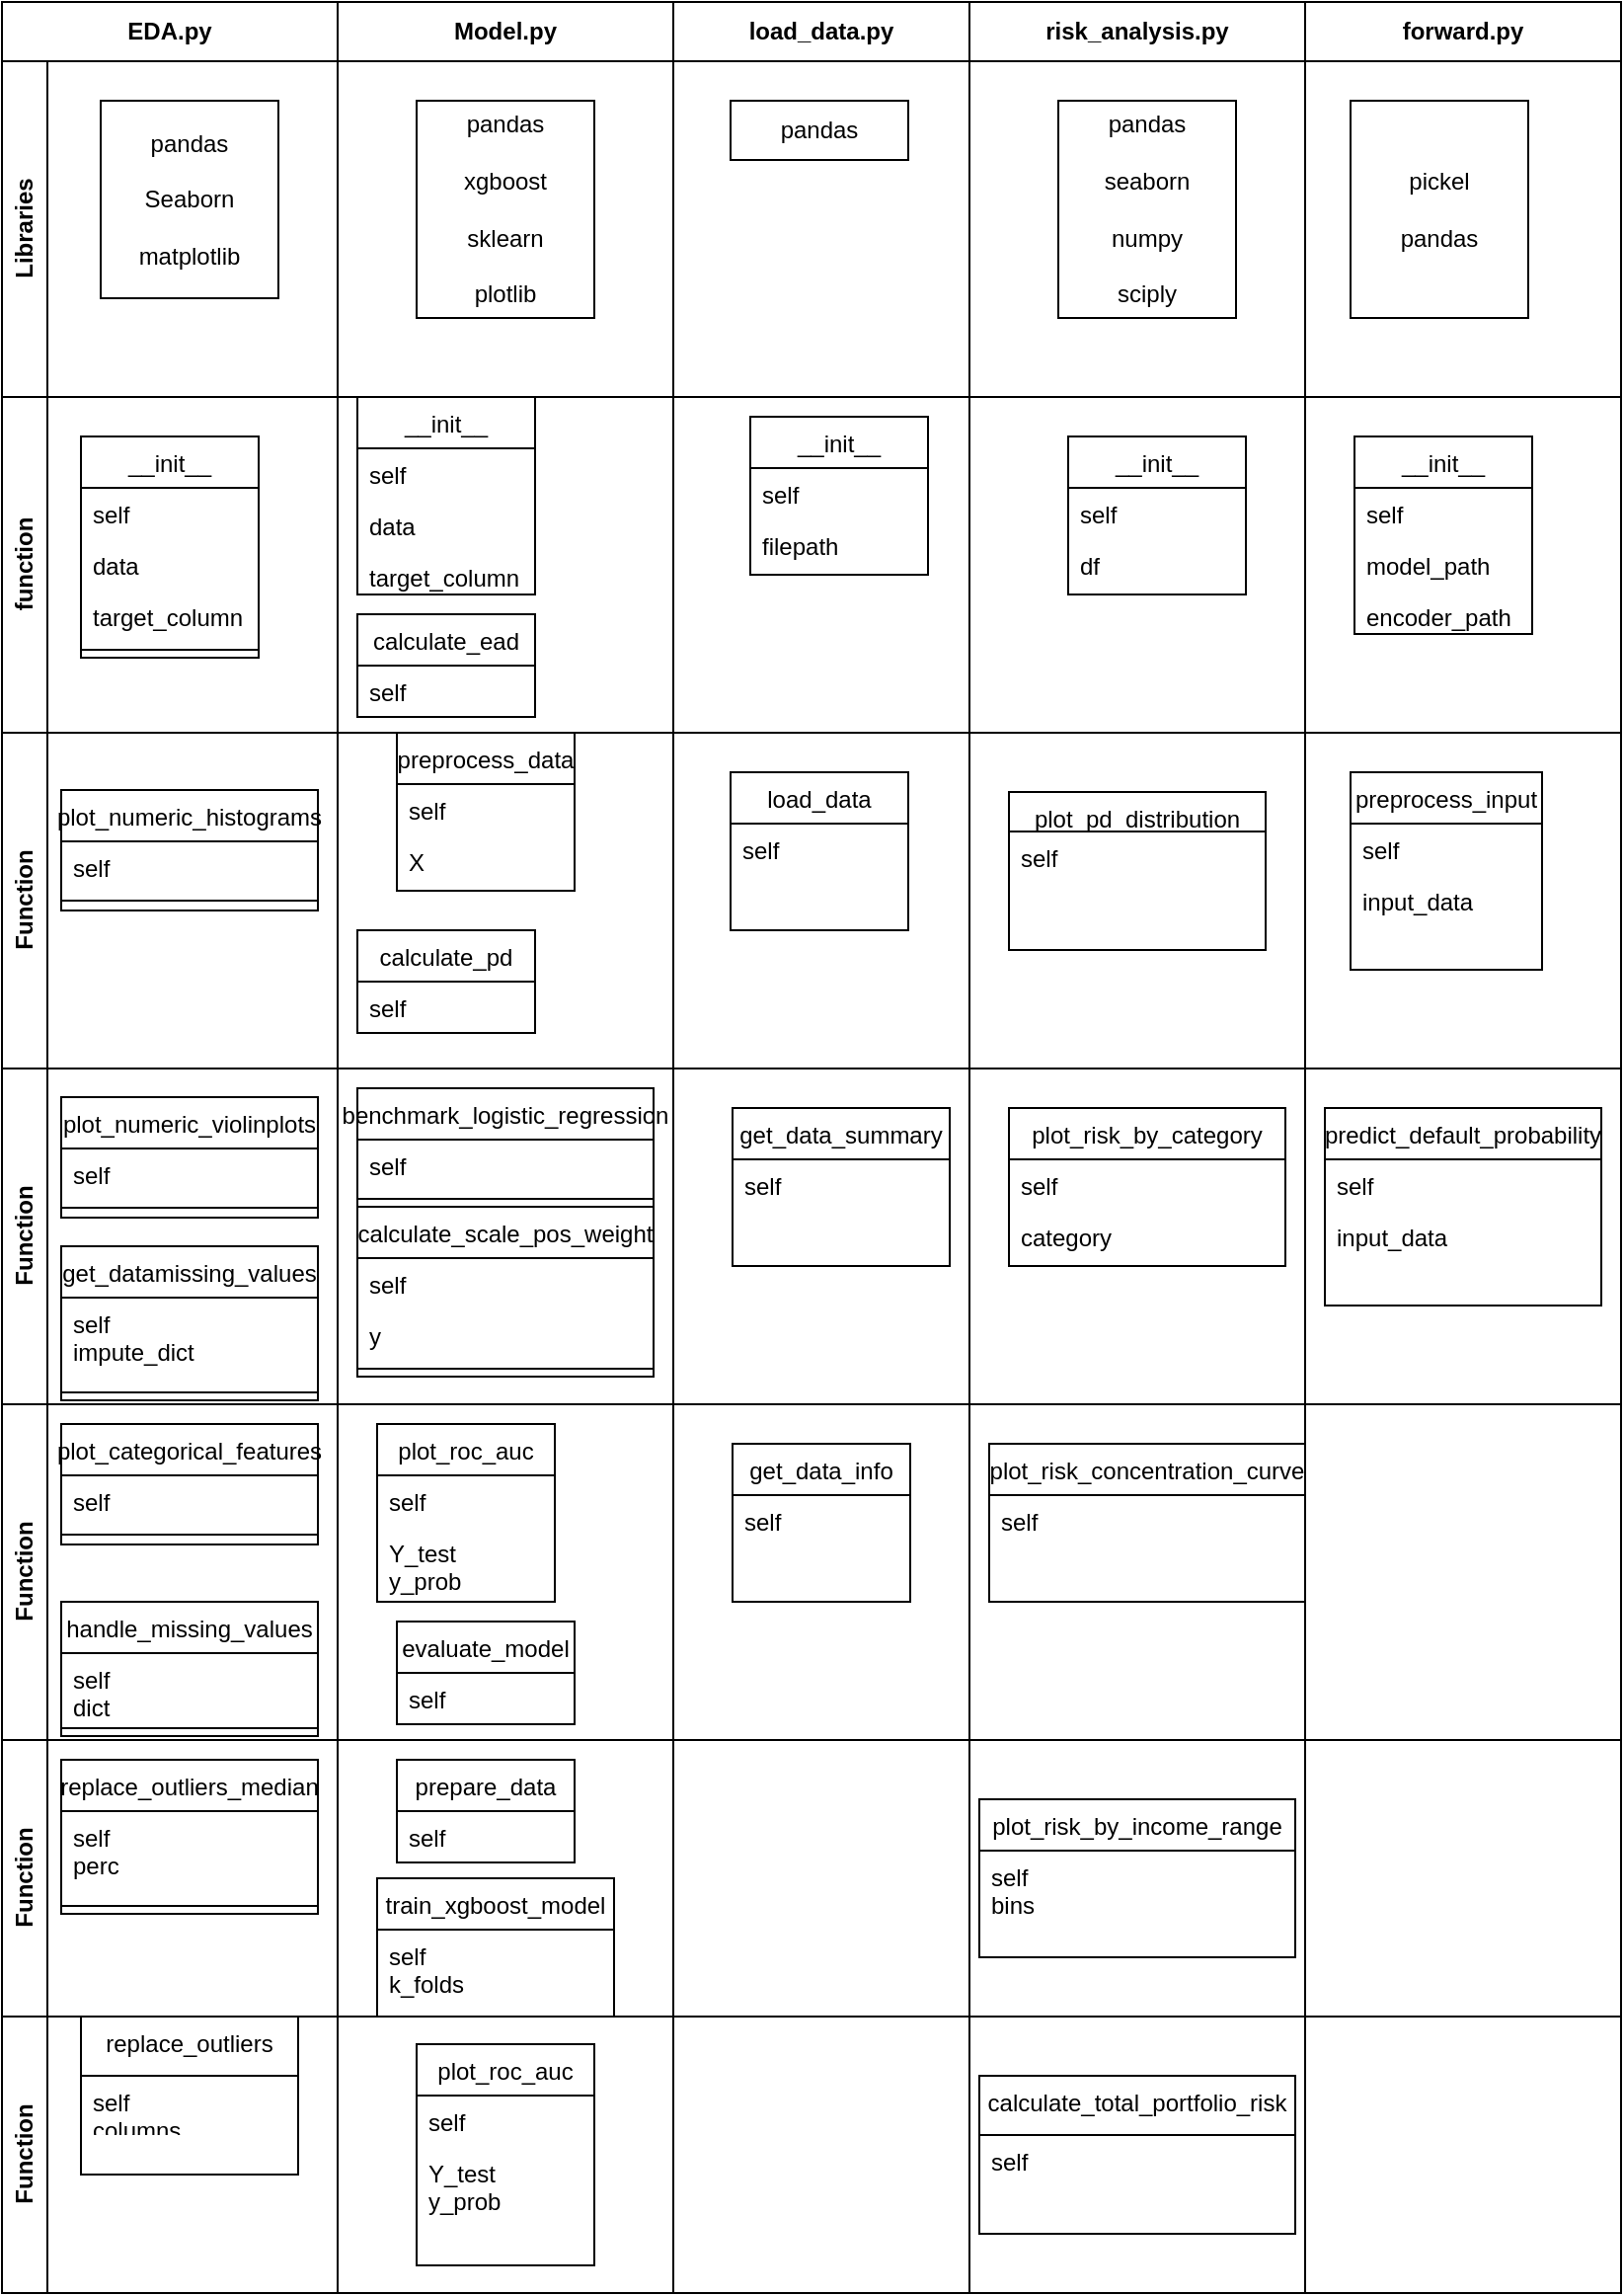 <mxfile version="24.8.3">
  <diagram id="C5RBs43oDa-KdzZeNtuy" name="Page-1">
    <mxGraphModel dx="1026" dy="684" grid="1" gridSize="10" guides="1" tooltips="1" connect="1" arrows="1" fold="1" page="1" pageScale="1" pageWidth="827" pageHeight="1169" math="0" shadow="0">
      <root>
        <mxCell id="WIyWlLk6GJQsqaUBKTNV-0" />
        <mxCell id="WIyWlLk6GJQsqaUBKTNV-1" parent="WIyWlLk6GJQsqaUBKTNV-0" />
        <mxCell id="VsnxXg-3OqQaGHQ3V_Hg-11" value="EDA.py" style="swimlane;whiteSpace=wrap;html=1;startSize=30;" vertex="1" parent="WIyWlLk6GJQsqaUBKTNV-1">
          <mxGeometry width="170" height="1160" as="geometry" />
        </mxCell>
        <mxCell id="VsnxXg-3OqQaGHQ3V_Hg-10" value="Libraries" style="swimlane;horizontal=0;whiteSpace=wrap;html=1;" vertex="1" parent="VsnxXg-3OqQaGHQ3V_Hg-11">
          <mxGeometry y="30" width="820" height="170" as="geometry" />
        </mxCell>
        <mxCell id="VsnxXg-3OqQaGHQ3V_Hg-43" value="pandas&lt;div&gt;&lt;br&gt;&lt;/div&gt;&lt;div&gt;Seaborn&lt;/div&gt;&lt;div&gt;&lt;br&gt;&lt;/div&gt;&lt;div&gt;matplotlib&lt;/div&gt;" style="rounded=0;whiteSpace=wrap;html=1;" vertex="1" parent="VsnxXg-3OqQaGHQ3V_Hg-10">
          <mxGeometry x="50" y="20" width="90" height="100" as="geometry" />
        </mxCell>
        <mxCell id="VsnxXg-3OqQaGHQ3V_Hg-40" value="Function" style="swimlane;horizontal=0;whiteSpace=wrap;html=1;" vertex="1" parent="VsnxXg-3OqQaGHQ3V_Hg-11">
          <mxGeometry y="540" width="820" height="170" as="geometry" />
        </mxCell>
        <mxCell id="VsnxXg-3OqQaGHQ3V_Hg-53" value="plot_numeric_violinplots" style="swimlane;fontStyle=0;align=center;verticalAlign=top;childLayout=stackLayout;horizontal=1;startSize=26;horizontalStack=0;resizeParent=1;resizeLast=0;collapsible=1;marginBottom=0;rounded=0;shadow=0;strokeWidth=1;" vertex="1" parent="VsnxXg-3OqQaGHQ3V_Hg-40">
          <mxGeometry x="30" y="14.5" width="130" height="61" as="geometry">
            <mxRectangle x="40" y="72" width="110" height="26" as="alternateBounds" />
          </mxGeometry>
        </mxCell>
        <mxCell id="VsnxXg-3OqQaGHQ3V_Hg-54" value="self" style="text;align=left;verticalAlign=top;spacingLeft=4;spacingRight=4;overflow=hidden;rotatable=0;points=[[0,0.5],[1,0.5]];portConstraint=eastwest;" vertex="1" parent="VsnxXg-3OqQaGHQ3V_Hg-53">
          <mxGeometry y="26" width="130" height="26" as="geometry" />
        </mxCell>
        <mxCell id="VsnxXg-3OqQaGHQ3V_Hg-55" value="" style="line;html=1;strokeWidth=1;align=left;verticalAlign=middle;spacingTop=-1;spacingLeft=3;spacingRight=3;rotatable=0;labelPosition=right;points=[];portConstraint=eastwest;" vertex="1" parent="VsnxXg-3OqQaGHQ3V_Hg-53">
          <mxGeometry y="52" width="130" height="8" as="geometry" />
        </mxCell>
        <mxCell id="VsnxXg-3OqQaGHQ3V_Hg-81" value="get_datamissing_values" style="swimlane;fontStyle=0;align=center;verticalAlign=top;childLayout=stackLayout;horizontal=1;startSize=26;horizontalStack=0;resizeParent=1;resizeLast=0;collapsible=1;marginBottom=0;rounded=0;shadow=0;strokeWidth=1;" vertex="1" parent="VsnxXg-3OqQaGHQ3V_Hg-40">
          <mxGeometry x="30" y="90" width="130" height="78" as="geometry">
            <mxRectangle x="40" y="72" width="110" height="26" as="alternateBounds" />
          </mxGeometry>
        </mxCell>
        <mxCell id="VsnxXg-3OqQaGHQ3V_Hg-82" value="self&#xa;impute_dict" style="text;align=left;verticalAlign=top;spacingLeft=4;spacingRight=4;overflow=hidden;rotatable=0;points=[[0,0.5],[1,0.5]];portConstraint=eastwest;" vertex="1" parent="VsnxXg-3OqQaGHQ3V_Hg-81">
          <mxGeometry y="26" width="130" height="44" as="geometry" />
        </mxCell>
        <mxCell id="VsnxXg-3OqQaGHQ3V_Hg-83" value="" style="line;html=1;strokeWidth=1;align=left;verticalAlign=middle;spacingTop=-1;spacingLeft=3;spacingRight=3;rotatable=0;labelPosition=right;points=[];portConstraint=eastwest;" vertex="1" parent="VsnxXg-3OqQaGHQ3V_Hg-81">
          <mxGeometry y="70" width="130" height="8" as="geometry" />
        </mxCell>
        <mxCell id="VsnxXg-3OqQaGHQ3V_Hg-42" value="Function" style="swimlane;horizontal=0;whiteSpace=wrap;html=1;" vertex="1" parent="VsnxXg-3OqQaGHQ3V_Hg-11">
          <mxGeometry y="710" width="820" height="170" as="geometry" />
        </mxCell>
        <mxCell id="VsnxXg-3OqQaGHQ3V_Hg-64" value="plot_categorical_features" style="swimlane;fontStyle=0;align=center;verticalAlign=top;childLayout=stackLayout;horizontal=1;startSize=26;horizontalStack=0;resizeParent=1;resizeLast=0;collapsible=1;marginBottom=0;rounded=0;shadow=0;strokeWidth=1;" vertex="1" parent="VsnxXg-3OqQaGHQ3V_Hg-42">
          <mxGeometry x="30" y="10" width="130" height="61" as="geometry">
            <mxRectangle x="40" y="72" width="110" height="26" as="alternateBounds" />
          </mxGeometry>
        </mxCell>
        <mxCell id="VsnxXg-3OqQaGHQ3V_Hg-65" value="self" style="text;align=left;verticalAlign=top;spacingLeft=4;spacingRight=4;overflow=hidden;rotatable=0;points=[[0,0.5],[1,0.5]];portConstraint=eastwest;" vertex="1" parent="VsnxXg-3OqQaGHQ3V_Hg-64">
          <mxGeometry y="26" width="130" height="26" as="geometry" />
        </mxCell>
        <mxCell id="VsnxXg-3OqQaGHQ3V_Hg-66" value="" style="line;html=1;strokeWidth=1;align=left;verticalAlign=middle;spacingTop=-1;spacingLeft=3;spacingRight=3;rotatable=0;labelPosition=right;points=[];portConstraint=eastwest;" vertex="1" parent="VsnxXg-3OqQaGHQ3V_Hg-64">
          <mxGeometry y="52" width="130" height="8" as="geometry" />
        </mxCell>
        <mxCell id="VsnxXg-3OqQaGHQ3V_Hg-78" value="handle_missing_values" style="swimlane;fontStyle=0;align=center;verticalAlign=top;childLayout=stackLayout;horizontal=1;startSize=26;horizontalStack=0;resizeParent=1;resizeLast=0;collapsible=1;marginBottom=0;rounded=0;shadow=0;strokeWidth=1;" vertex="1" parent="VsnxXg-3OqQaGHQ3V_Hg-42">
          <mxGeometry x="30" y="100" width="130" height="68" as="geometry">
            <mxRectangle x="40" y="72" width="110" height="26" as="alternateBounds" />
          </mxGeometry>
        </mxCell>
        <mxCell id="VsnxXg-3OqQaGHQ3V_Hg-79" value="self&#xa;dict" style="text;align=left;verticalAlign=top;spacingLeft=4;spacingRight=4;overflow=hidden;rotatable=0;points=[[0,0.5],[1,0.5]];portConstraint=eastwest;" vertex="1" parent="VsnxXg-3OqQaGHQ3V_Hg-78">
          <mxGeometry y="26" width="130" height="34" as="geometry" />
        </mxCell>
        <mxCell id="VsnxXg-3OqQaGHQ3V_Hg-80" value="" style="line;html=1;strokeWidth=1;align=left;verticalAlign=middle;spacingTop=-1;spacingLeft=3;spacingRight=3;rotatable=0;labelPosition=right;points=[];portConstraint=eastwest;" vertex="1" parent="VsnxXg-3OqQaGHQ3V_Hg-78">
          <mxGeometry y="60" width="130" height="8" as="geometry" />
        </mxCell>
        <mxCell id="VsnxXg-3OqQaGHQ3V_Hg-67" value="Function" style="swimlane;horizontal=0;whiteSpace=wrap;html=1;" vertex="1" parent="VsnxXg-3OqQaGHQ3V_Hg-11">
          <mxGeometry y="880" width="820" height="140" as="geometry" />
        </mxCell>
        <mxCell id="VsnxXg-3OqQaGHQ3V_Hg-68" value="replace_outliers_median" style="swimlane;fontStyle=0;align=center;verticalAlign=top;childLayout=stackLayout;horizontal=1;startSize=26;horizontalStack=0;resizeParent=1;resizeLast=0;collapsible=1;marginBottom=0;rounded=0;shadow=0;strokeWidth=1;" vertex="1" parent="VsnxXg-3OqQaGHQ3V_Hg-67">
          <mxGeometry x="30" y="10" width="130" height="78" as="geometry">
            <mxRectangle x="50" y="10" width="110" height="26" as="alternateBounds" />
          </mxGeometry>
        </mxCell>
        <mxCell id="VsnxXg-3OqQaGHQ3V_Hg-69" value="self&#xa;perc&#xa;" style="text;align=left;verticalAlign=top;spacingLeft=4;spacingRight=4;overflow=hidden;rotatable=0;points=[[0,0.5],[1,0.5]];portConstraint=eastwest;" vertex="1" parent="VsnxXg-3OqQaGHQ3V_Hg-68">
          <mxGeometry y="26" width="130" height="44" as="geometry" />
        </mxCell>
        <mxCell id="VsnxXg-3OqQaGHQ3V_Hg-70" value="" style="line;html=1;strokeWidth=1;align=left;verticalAlign=middle;spacingTop=-1;spacingLeft=3;spacingRight=3;rotatable=0;labelPosition=right;points=[];portConstraint=eastwest;" vertex="1" parent="VsnxXg-3OqQaGHQ3V_Hg-68">
          <mxGeometry y="70" width="130" height="8" as="geometry" />
        </mxCell>
        <mxCell id="VsnxXg-3OqQaGHQ3V_Hg-12" value="function" style="swimlane;horizontal=0;whiteSpace=wrap;html=1;" vertex="1" parent="WIyWlLk6GJQsqaUBKTNV-1">
          <mxGeometry y="200" width="820" height="170" as="geometry" />
        </mxCell>
        <mxCell id="VsnxXg-3OqQaGHQ3V_Hg-17" value="__init__" style="swimlane;fontStyle=0;align=center;verticalAlign=top;childLayout=stackLayout;horizontal=1;startSize=26;horizontalStack=0;resizeParent=1;resizeLast=0;collapsible=1;marginBottom=0;rounded=0;shadow=0;strokeWidth=1;" vertex="1" parent="VsnxXg-3OqQaGHQ3V_Hg-12">
          <mxGeometry x="40" y="20" width="90" height="112" as="geometry">
            <mxRectangle x="40" y="72" width="110" height="26" as="alternateBounds" />
          </mxGeometry>
        </mxCell>
        <mxCell id="VsnxXg-3OqQaGHQ3V_Hg-18" value="self" style="text;align=left;verticalAlign=top;spacingLeft=4;spacingRight=4;overflow=hidden;rotatable=0;points=[[0,0.5],[1,0.5]];portConstraint=eastwest;" vertex="1" parent="VsnxXg-3OqQaGHQ3V_Hg-17">
          <mxGeometry y="26" width="90" height="26" as="geometry" />
        </mxCell>
        <mxCell id="VsnxXg-3OqQaGHQ3V_Hg-19" value="data" style="text;align=left;verticalAlign=top;spacingLeft=4;spacingRight=4;overflow=hidden;rotatable=0;points=[[0,0.5],[1,0.5]];portConstraint=eastwest;rounded=0;shadow=0;html=0;" vertex="1" parent="VsnxXg-3OqQaGHQ3V_Hg-17">
          <mxGeometry y="52" width="90" height="26" as="geometry" />
        </mxCell>
        <mxCell id="VsnxXg-3OqQaGHQ3V_Hg-20" value="target_column" style="text;align=left;verticalAlign=top;spacingLeft=4;spacingRight=4;overflow=hidden;rotatable=0;points=[[0,0.5],[1,0.5]];portConstraint=eastwest;rounded=0;shadow=0;html=0;" vertex="1" parent="VsnxXg-3OqQaGHQ3V_Hg-17">
          <mxGeometry y="78" width="90" height="26" as="geometry" />
        </mxCell>
        <mxCell id="VsnxXg-3OqQaGHQ3V_Hg-21" value="" style="line;html=1;strokeWidth=1;align=left;verticalAlign=middle;spacingTop=-1;spacingLeft=3;spacingRight=3;rotatable=0;labelPosition=right;points=[];portConstraint=eastwest;" vertex="1" parent="VsnxXg-3OqQaGHQ3V_Hg-17">
          <mxGeometry y="104" width="90" height="8" as="geometry" />
        </mxCell>
        <mxCell id="VsnxXg-3OqQaGHQ3V_Hg-13" value="Function" style="swimlane;horizontal=0;whiteSpace=wrap;html=1;" vertex="1" parent="WIyWlLk6GJQsqaUBKTNV-1">
          <mxGeometry y="370" width="820" height="170" as="geometry" />
        </mxCell>
        <mxCell id="VsnxXg-3OqQaGHQ3V_Hg-47" value="plot_numeric_histograms" style="swimlane;fontStyle=0;align=center;verticalAlign=top;childLayout=stackLayout;horizontal=1;startSize=26;horizontalStack=0;resizeParent=1;resizeLast=0;collapsible=1;marginBottom=0;rounded=0;shadow=0;strokeWidth=1;" vertex="1" parent="VsnxXg-3OqQaGHQ3V_Hg-13">
          <mxGeometry x="30" y="29" width="130" height="61" as="geometry">
            <mxRectangle x="40" y="72" width="110" height="26" as="alternateBounds" />
          </mxGeometry>
        </mxCell>
        <mxCell id="VsnxXg-3OqQaGHQ3V_Hg-48" value="self" style="text;align=left;verticalAlign=top;spacingLeft=4;spacingRight=4;overflow=hidden;rotatable=0;points=[[0,0.5],[1,0.5]];portConstraint=eastwest;" vertex="1" parent="VsnxXg-3OqQaGHQ3V_Hg-47">
          <mxGeometry y="26" width="130" height="26" as="geometry" />
        </mxCell>
        <mxCell id="VsnxXg-3OqQaGHQ3V_Hg-51" value="" style="line;html=1;strokeWidth=1;align=left;verticalAlign=middle;spacingTop=-1;spacingLeft=3;spacingRight=3;rotatable=0;labelPosition=right;points=[];portConstraint=eastwest;" vertex="1" parent="VsnxXg-3OqQaGHQ3V_Hg-47">
          <mxGeometry y="52" width="130" height="8" as="geometry" />
        </mxCell>
        <mxCell id="VsnxXg-3OqQaGHQ3V_Hg-14" value="Model.py&lt;span style=&quot;color: rgba(0, 0, 0, 0); font-family: monospace; font-size: 0px; font-weight: 400; text-align: start; text-wrap: nowrap;&quot;&gt;%3CmxGraphModel%3E%3Croot%3E%3CmxCell%20id%3D%220%22%2F%3E%3CmxCell%20id%3D%221%22%20parent%3D%220%22%2F%3E%3CmxCell%20id%3D%222%22%20value%3D%22Vertical%20Container%22%20style%3D%22swimlane%3BwhiteSpace%3Dwrap%3Bhtml%3D1%3B%22%20vertex%3D%221%22%20parent%3D%221%22%3E%3CmxGeometry%20width%3D%22230%22%20height%3D%221170%22%20as%3D%22geometry%22%2F%3E%3C%2FmxCell%3E%3CmxCell%20id%3D%223%22%20value%3D%22Horizontal%20Container%22%20style%3D%22swimlane%3Bhorizontal%3D0%3BwhiteSpace%3Dwrap%3Bhtml%3D1%3B%22%20vertex%3D%221%22%20parent%3D%222%22%3E%3CmxGeometry%20y%3D%2230%22%20width%3D%22820%22%20height%3D%22170%22%20as%3D%22geometry%22%2F%3E%3C%2FmxCell%3E%3C%2Froot%3E%3C%2FmxGraphModel%3E&lt;/span&gt;" style="swimlane;whiteSpace=wrap;html=1;startSize=30;" vertex="1" parent="WIyWlLk6GJQsqaUBKTNV-1">
          <mxGeometry x="170" width="170" height="1160" as="geometry" />
        </mxCell>
        <mxCell id="VsnxXg-3OqQaGHQ3V_Hg-44" value="pandas&lt;div&gt;&lt;br&gt;&lt;/div&gt;&lt;div&gt;xgboost&lt;/div&gt;&lt;div&gt;&lt;br&gt;&lt;/div&gt;&lt;div&gt;sklearn&lt;/div&gt;&lt;div&gt;&lt;br&gt;&lt;/div&gt;&lt;div&gt;plotlib&lt;/div&gt;" style="rounded=0;whiteSpace=wrap;html=1;" vertex="1" parent="VsnxXg-3OqQaGHQ3V_Hg-14">
          <mxGeometry x="40" y="50" width="90" height="110" as="geometry" />
        </mxCell>
        <mxCell id="VsnxXg-3OqQaGHQ3V_Hg-71" value="Function" style="swimlane;horizontal=0;whiteSpace=wrap;html=1;" vertex="1" parent="VsnxXg-3OqQaGHQ3V_Hg-14">
          <mxGeometry x="-170" y="1020" width="820" height="140" as="geometry" />
        </mxCell>
        <mxCell id="VsnxXg-3OqQaGHQ3V_Hg-72" value="replace_outliers" style="swimlane;fontStyle=0;align=center;verticalAlign=top;childLayout=stackLayout;horizontal=1;startSize=30;horizontalStack=0;resizeParent=1;resizeLast=0;collapsible=1;marginBottom=0;rounded=0;shadow=0;strokeWidth=1;" vertex="1" parent="VsnxXg-3OqQaGHQ3V_Hg-71">
          <mxGeometry x="40" width="110" height="80" as="geometry">
            <mxRectangle x="40" width="110" height="26" as="alternateBounds" />
          </mxGeometry>
        </mxCell>
        <mxCell id="VsnxXg-3OqQaGHQ3V_Hg-73" value="self&#xa;columns&#xa;perc" style="text;align=left;verticalAlign=top;spacingLeft=4;spacingRight=4;overflow=hidden;rotatable=0;points=[[0,0.5],[1,0.5]];portConstraint=eastwest;" vertex="1" parent="VsnxXg-3OqQaGHQ3V_Hg-72">
          <mxGeometry y="30" width="110" height="26" as="geometry" />
        </mxCell>
        <mxCell id="VsnxXg-3OqQaGHQ3V_Hg-107" value="plot_roc_auc" style="swimlane;fontStyle=0;align=center;verticalAlign=top;childLayout=stackLayout;horizontal=1;startSize=26;horizontalStack=0;resizeParent=1;resizeLast=0;collapsible=1;marginBottom=0;rounded=0;shadow=0;strokeWidth=1;" vertex="1" parent="VsnxXg-3OqQaGHQ3V_Hg-71">
          <mxGeometry x="210" y="14" width="90" height="112" as="geometry">
            <mxRectangle x="30" y="730" width="110" height="26" as="alternateBounds" />
          </mxGeometry>
        </mxCell>
        <mxCell id="VsnxXg-3OqQaGHQ3V_Hg-108" value="self" style="text;align=left;verticalAlign=top;spacingLeft=4;spacingRight=4;overflow=hidden;rotatable=0;points=[[0,0.5],[1,0.5]];portConstraint=eastwest;" vertex="1" parent="VsnxXg-3OqQaGHQ3V_Hg-107">
          <mxGeometry y="26" width="90" height="26" as="geometry" />
        </mxCell>
        <mxCell id="VsnxXg-3OqQaGHQ3V_Hg-109" value="Y_test&#xa;y_prob" style="text;align=left;verticalAlign=top;spacingLeft=4;spacingRight=4;overflow=hidden;rotatable=0;points=[[0,0.5],[1,0.5]];portConstraint=eastwest;rounded=0;shadow=0;html=0;" vertex="1" parent="VsnxXg-3OqQaGHQ3V_Hg-107">
          <mxGeometry y="52" width="90" height="58" as="geometry" />
        </mxCell>
        <mxCell id="VsnxXg-3OqQaGHQ3V_Hg-89" value="preprocess_data" style="swimlane;fontStyle=0;align=center;verticalAlign=top;childLayout=stackLayout;horizontal=1;startSize=26;horizontalStack=0;resizeParent=1;resizeLast=0;collapsible=1;marginBottom=0;rounded=0;shadow=0;strokeWidth=1;" vertex="1" parent="VsnxXg-3OqQaGHQ3V_Hg-14">
          <mxGeometry x="30" y="370" width="90" height="80" as="geometry">
            <mxRectangle x="40" y="72" width="110" height="26" as="alternateBounds" />
          </mxGeometry>
        </mxCell>
        <mxCell id="VsnxXg-3OqQaGHQ3V_Hg-90" value="self" style="text;align=left;verticalAlign=top;spacingLeft=4;spacingRight=4;overflow=hidden;rotatable=0;points=[[0,0.5],[1,0.5]];portConstraint=eastwest;" vertex="1" parent="VsnxXg-3OqQaGHQ3V_Hg-89">
          <mxGeometry y="26" width="90" height="26" as="geometry" />
        </mxCell>
        <mxCell id="VsnxXg-3OqQaGHQ3V_Hg-91" value="X" style="text;align=left;verticalAlign=top;spacingLeft=4;spacingRight=4;overflow=hidden;rotatable=0;points=[[0,0.5],[1,0.5]];portConstraint=eastwest;rounded=0;shadow=0;html=0;" vertex="1" parent="VsnxXg-3OqQaGHQ3V_Hg-89">
          <mxGeometry y="52" width="90" height="26" as="geometry" />
        </mxCell>
        <mxCell id="VsnxXg-3OqQaGHQ3V_Hg-94" value="benchmark_logistic_regression" style="swimlane;fontStyle=0;align=center;verticalAlign=top;childLayout=stackLayout;horizontal=1;startSize=26;horizontalStack=0;resizeParent=1;resizeLast=0;collapsible=1;marginBottom=0;rounded=0;shadow=0;strokeWidth=1;" vertex="1" parent="VsnxXg-3OqQaGHQ3V_Hg-14">
          <mxGeometry x="10" y="550" width="150" height="60" as="geometry">
            <mxRectangle x="10" y="550" width="110" height="26" as="alternateBounds" />
          </mxGeometry>
        </mxCell>
        <mxCell id="VsnxXg-3OqQaGHQ3V_Hg-95" value="self" style="text;align=left;verticalAlign=top;spacingLeft=4;spacingRight=4;overflow=hidden;rotatable=0;points=[[0,0.5],[1,0.5]];portConstraint=eastwest;" vertex="1" parent="VsnxXg-3OqQaGHQ3V_Hg-94">
          <mxGeometry y="26" width="150" height="26" as="geometry" />
        </mxCell>
        <mxCell id="VsnxXg-3OqQaGHQ3V_Hg-98" value="" style="line;html=1;strokeWidth=1;align=left;verticalAlign=middle;spacingTop=-1;spacingLeft=3;spacingRight=3;rotatable=0;labelPosition=right;points=[];portConstraint=eastwest;" vertex="1" parent="VsnxXg-3OqQaGHQ3V_Hg-94">
          <mxGeometry y="52" width="150" height="8" as="geometry" />
        </mxCell>
        <mxCell id="VsnxXg-3OqQaGHQ3V_Hg-100" value="plot_roc_auc" style="swimlane;fontStyle=0;align=center;verticalAlign=top;childLayout=stackLayout;horizontal=1;startSize=26;horizontalStack=0;resizeParent=1;resizeLast=0;collapsible=1;marginBottom=0;rounded=0;shadow=0;strokeWidth=1;" vertex="1" parent="VsnxXg-3OqQaGHQ3V_Hg-14">
          <mxGeometry x="20" y="720" width="90" height="90" as="geometry">
            <mxRectangle x="30" y="730" width="110" height="26" as="alternateBounds" />
          </mxGeometry>
        </mxCell>
        <mxCell id="VsnxXg-3OqQaGHQ3V_Hg-101" value="self" style="text;align=left;verticalAlign=top;spacingLeft=4;spacingRight=4;overflow=hidden;rotatable=0;points=[[0,0.5],[1,0.5]];portConstraint=eastwest;" vertex="1" parent="VsnxXg-3OqQaGHQ3V_Hg-100">
          <mxGeometry y="26" width="90" height="26" as="geometry" />
        </mxCell>
        <mxCell id="VsnxXg-3OqQaGHQ3V_Hg-102" value="Y_test&#xa;y_prob" style="text;align=left;verticalAlign=top;spacingLeft=4;spacingRight=4;overflow=hidden;rotatable=0;points=[[0,0.5],[1,0.5]];portConstraint=eastwest;rounded=0;shadow=0;html=0;" vertex="1" parent="VsnxXg-3OqQaGHQ3V_Hg-100">
          <mxGeometry y="52" width="90" height="38" as="geometry" />
        </mxCell>
        <mxCell id="VsnxXg-3OqQaGHQ3V_Hg-104" value="prepare_data" style="swimlane;fontStyle=0;align=center;verticalAlign=top;childLayout=stackLayout;horizontal=1;startSize=26;horizontalStack=0;resizeParent=1;resizeLast=0;collapsible=1;marginBottom=0;rounded=0;shadow=0;strokeWidth=1;" vertex="1" parent="VsnxXg-3OqQaGHQ3V_Hg-14">
          <mxGeometry x="30" y="890" width="90" height="52" as="geometry">
            <mxRectangle x="30" y="730" width="110" height="26" as="alternateBounds" />
          </mxGeometry>
        </mxCell>
        <mxCell id="VsnxXg-3OqQaGHQ3V_Hg-105" value="self" style="text;align=left;verticalAlign=top;spacingLeft=4;spacingRight=4;overflow=hidden;rotatable=0;points=[[0,0.5],[1,0.5]];portConstraint=eastwest;" vertex="1" parent="VsnxXg-3OqQaGHQ3V_Hg-104">
          <mxGeometry y="26" width="90" height="26" as="geometry" />
        </mxCell>
        <mxCell id="VsnxXg-3OqQaGHQ3V_Hg-110" value="calculate_scale_pos_weight" style="swimlane;fontStyle=0;align=center;verticalAlign=top;childLayout=stackLayout;horizontal=1;startSize=26;horizontalStack=0;resizeParent=1;resizeLast=0;collapsible=1;marginBottom=0;rounded=0;shadow=0;strokeWidth=1;" vertex="1" parent="VsnxXg-3OqQaGHQ3V_Hg-14">
          <mxGeometry x="10" y="610" width="150" height="86" as="geometry">
            <mxRectangle x="10" y="610" width="110" height="26" as="alternateBounds" />
          </mxGeometry>
        </mxCell>
        <mxCell id="VsnxXg-3OqQaGHQ3V_Hg-111" value="self" style="text;align=left;verticalAlign=top;spacingLeft=4;spacingRight=4;overflow=hidden;rotatable=0;points=[[0,0.5],[1,0.5]];portConstraint=eastwest;" vertex="1" parent="VsnxXg-3OqQaGHQ3V_Hg-110">
          <mxGeometry y="26" width="150" height="26" as="geometry" />
        </mxCell>
        <mxCell id="VsnxXg-3OqQaGHQ3V_Hg-112" value="y" style="text;align=left;verticalAlign=top;spacingLeft=4;spacingRight=4;overflow=hidden;rotatable=0;points=[[0,0.5],[1,0.5]];portConstraint=eastwest;rounded=0;shadow=0;html=0;" vertex="1" parent="VsnxXg-3OqQaGHQ3V_Hg-110">
          <mxGeometry y="52" width="150" height="26" as="geometry" />
        </mxCell>
        <mxCell id="VsnxXg-3OqQaGHQ3V_Hg-114" value="" style="line;html=1;strokeWidth=1;align=left;verticalAlign=middle;spacingTop=-1;spacingLeft=3;spacingRight=3;rotatable=0;labelPosition=right;points=[];portConstraint=eastwest;" vertex="1" parent="VsnxXg-3OqQaGHQ3V_Hg-110">
          <mxGeometry y="78" width="150" height="8" as="geometry" />
        </mxCell>
        <mxCell id="VsnxXg-3OqQaGHQ3V_Hg-115" value="train_xgboost_model" style="swimlane;fontStyle=0;align=center;verticalAlign=top;childLayout=stackLayout;horizontal=1;startSize=26;horizontalStack=0;resizeParent=1;resizeLast=0;collapsible=1;marginBottom=0;rounded=0;shadow=0;strokeWidth=1;" vertex="1" parent="VsnxXg-3OqQaGHQ3V_Hg-14">
          <mxGeometry x="20" y="950" width="120" height="70" as="geometry">
            <mxRectangle x="30" y="730" width="110" height="26" as="alternateBounds" />
          </mxGeometry>
        </mxCell>
        <mxCell id="VsnxXg-3OqQaGHQ3V_Hg-116" value="self&#xa;k_folds" style="text;align=left;verticalAlign=top;spacingLeft=4;spacingRight=4;overflow=hidden;rotatable=0;points=[[0,0.5],[1,0.5]];portConstraint=eastwest;" vertex="1" parent="VsnxXg-3OqQaGHQ3V_Hg-115">
          <mxGeometry y="26" width="120" height="34" as="geometry" />
        </mxCell>
        <mxCell id="VsnxXg-3OqQaGHQ3V_Hg-118" value="evaluate_model" style="swimlane;fontStyle=0;align=center;verticalAlign=top;childLayout=stackLayout;horizontal=1;startSize=26;horizontalStack=0;resizeParent=1;resizeLast=0;collapsible=1;marginBottom=0;rounded=0;shadow=0;strokeWidth=1;" vertex="1" parent="VsnxXg-3OqQaGHQ3V_Hg-14">
          <mxGeometry x="30" y="820" width="90" height="52" as="geometry">
            <mxRectangle x="30" y="730" width="110" height="26" as="alternateBounds" />
          </mxGeometry>
        </mxCell>
        <mxCell id="VsnxXg-3OqQaGHQ3V_Hg-119" value="self" style="text;align=left;verticalAlign=top;spacingLeft=4;spacingRight=4;overflow=hidden;rotatable=0;points=[[0,0.5],[1,0.5]];portConstraint=eastwest;" vertex="1" parent="VsnxXg-3OqQaGHQ3V_Hg-118">
          <mxGeometry y="26" width="90" height="26" as="geometry" />
        </mxCell>
        <mxCell id="VsnxXg-3OqQaGHQ3V_Hg-121" value="calculate_pd" style="swimlane;fontStyle=0;align=center;verticalAlign=top;childLayout=stackLayout;horizontal=1;startSize=26;horizontalStack=0;resizeParent=1;resizeLast=0;collapsible=1;marginBottom=0;rounded=0;shadow=0;strokeWidth=1;" vertex="1" parent="VsnxXg-3OqQaGHQ3V_Hg-14">
          <mxGeometry x="10" y="470" width="90" height="52" as="geometry">
            <mxRectangle x="40" y="72" width="110" height="26" as="alternateBounds" />
          </mxGeometry>
        </mxCell>
        <mxCell id="VsnxXg-3OqQaGHQ3V_Hg-122" value="self" style="text;align=left;verticalAlign=top;spacingLeft=4;spacingRight=4;overflow=hidden;rotatable=0;points=[[0,0.5],[1,0.5]];portConstraint=eastwest;" vertex="1" parent="VsnxXg-3OqQaGHQ3V_Hg-121">
          <mxGeometry y="26" width="90" height="26" as="geometry" />
        </mxCell>
        <mxCell id="VsnxXg-3OqQaGHQ3V_Hg-84" value="__init__" style="swimlane;fontStyle=0;align=center;verticalAlign=top;childLayout=stackLayout;horizontal=1;startSize=26;horizontalStack=0;resizeParent=1;resizeLast=0;collapsible=1;marginBottom=0;rounded=0;shadow=0;strokeWidth=1;" vertex="1" parent="VsnxXg-3OqQaGHQ3V_Hg-14">
          <mxGeometry x="10" y="200" width="90" height="100" as="geometry">
            <mxRectangle x="40" y="72" width="110" height="26" as="alternateBounds" />
          </mxGeometry>
        </mxCell>
        <mxCell id="VsnxXg-3OqQaGHQ3V_Hg-85" value="self" style="text;align=left;verticalAlign=top;spacingLeft=4;spacingRight=4;overflow=hidden;rotatable=0;points=[[0,0.5],[1,0.5]];portConstraint=eastwest;" vertex="1" parent="VsnxXg-3OqQaGHQ3V_Hg-84">
          <mxGeometry y="26" width="90" height="26" as="geometry" />
        </mxCell>
        <mxCell id="VsnxXg-3OqQaGHQ3V_Hg-86" value="data" style="text;align=left;verticalAlign=top;spacingLeft=4;spacingRight=4;overflow=hidden;rotatable=0;points=[[0,0.5],[1,0.5]];portConstraint=eastwest;rounded=0;shadow=0;html=0;" vertex="1" parent="VsnxXg-3OqQaGHQ3V_Hg-84">
          <mxGeometry y="52" width="90" height="26" as="geometry" />
        </mxCell>
        <mxCell id="VsnxXg-3OqQaGHQ3V_Hg-87" value="target_column" style="text;align=left;verticalAlign=top;spacingLeft=4;spacingRight=4;overflow=hidden;rotatable=0;points=[[0,0.5],[1,0.5]];portConstraint=eastwest;rounded=0;shadow=0;html=0;" vertex="1" parent="VsnxXg-3OqQaGHQ3V_Hg-84">
          <mxGeometry y="78" width="90" height="22" as="geometry" />
        </mxCell>
        <mxCell id="VsnxXg-3OqQaGHQ3V_Hg-124" value="calculate_ead" style="swimlane;fontStyle=0;align=center;verticalAlign=top;childLayout=stackLayout;horizontal=1;startSize=26;horizontalStack=0;resizeParent=1;resizeLast=0;collapsible=1;marginBottom=0;rounded=0;shadow=0;strokeWidth=1;" vertex="1" parent="VsnxXg-3OqQaGHQ3V_Hg-14">
          <mxGeometry x="10" y="310" width="90" height="52" as="geometry">
            <mxRectangle x="40" y="72" width="110" height="26" as="alternateBounds" />
          </mxGeometry>
        </mxCell>
        <mxCell id="VsnxXg-3OqQaGHQ3V_Hg-125" value="self" style="text;align=left;verticalAlign=top;spacingLeft=4;spacingRight=4;overflow=hidden;rotatable=0;points=[[0,0.5],[1,0.5]];portConstraint=eastwest;" vertex="1" parent="VsnxXg-3OqQaGHQ3V_Hg-124">
          <mxGeometry y="26" width="90" height="26" as="geometry" />
        </mxCell>
        <mxCell id="VsnxXg-3OqQaGHQ3V_Hg-16" value="load_data.py&lt;span style=&quot;color: rgba(0, 0, 0, 0); font-family: monospace; font-size: 0px; font-weight: 400; text-align: start; text-wrap: nowrap;&quot;&gt;%3CmxGraphModel%3E%3Croot%3E%3CmxCell%20id%3D%220%22%2F%3E%3CmxCell%20id%3D%221%22%20parent%3D%220%22%2F%3E%3CmxCell%20id%3D%222%22%20value%3D%22Vertical%20Container%22%20style%3D%22swimlane%3BwhiteSpace%3Dwrap%3Bhtml%3D1%3B%22%20vertex%3D%221%22%20parent%3D%221%22%3E%3CmxGeometry%20width%3D%22230%22%20height%3D%221170%22%20as%3D%22geometry%22%2F%3E%3C%2FmxCell%3E%3CmxCell%20id%3D%223%22%20value%3D%22Horizontal%20Container%22%20style%3D%22swimlane%3Bhorizontal%3D0%3BwhiteSpace%3Dwrap%3Bhtml%3D1%3B%22%20vertex%3D%221%22%20parent%3D%222%22%3E%3CmxGeometry%20y%3D%2230%22%20width%3D%22820%22%20height%3D%22170%22%20as%3D%22geometry%22%2F%3E%3C%2FmxCell%3E%3C%2Froot%3E%3C%2FmxGraphModel%3E&lt;/span&gt;" style="swimlane;whiteSpace=wrap;html=1;startSize=30;" vertex="1" parent="WIyWlLk6GJQsqaUBKTNV-1">
          <mxGeometry x="340" width="150" height="1160" as="geometry" />
        </mxCell>
        <mxCell id="VsnxXg-3OqQaGHQ3V_Hg-41" value="pandas" style="rounded=0;whiteSpace=wrap;html=1;" vertex="1" parent="VsnxXg-3OqQaGHQ3V_Hg-16">
          <mxGeometry x="29" y="50" width="90" height="30" as="geometry" />
        </mxCell>
        <mxCell id="VsnxXg-3OqQaGHQ3V_Hg-126" value="__init__" style="swimlane;fontStyle=0;align=center;verticalAlign=top;childLayout=stackLayout;horizontal=1;startSize=26;horizontalStack=0;resizeParent=1;resizeLast=0;collapsible=1;marginBottom=0;rounded=0;shadow=0;strokeWidth=1;" vertex="1" parent="VsnxXg-3OqQaGHQ3V_Hg-16">
          <mxGeometry x="39" y="210" width="90" height="80" as="geometry">
            <mxRectangle x="40" y="72" width="110" height="26" as="alternateBounds" />
          </mxGeometry>
        </mxCell>
        <mxCell id="VsnxXg-3OqQaGHQ3V_Hg-127" value="self" style="text;align=left;verticalAlign=top;spacingLeft=4;spacingRight=4;overflow=hidden;rotatable=0;points=[[0,0.5],[1,0.5]];portConstraint=eastwest;" vertex="1" parent="VsnxXg-3OqQaGHQ3V_Hg-126">
          <mxGeometry y="26" width="90" height="26" as="geometry" />
        </mxCell>
        <mxCell id="VsnxXg-3OqQaGHQ3V_Hg-128" value="filepath" style="text;align=left;verticalAlign=top;spacingLeft=4;spacingRight=4;overflow=hidden;rotatable=0;points=[[0,0.5],[1,0.5]];portConstraint=eastwest;rounded=0;shadow=0;html=0;" vertex="1" parent="VsnxXg-3OqQaGHQ3V_Hg-126">
          <mxGeometry y="52" width="90" height="26" as="geometry" />
        </mxCell>
        <mxCell id="VsnxXg-3OqQaGHQ3V_Hg-130" value="load_data" style="swimlane;fontStyle=0;align=center;verticalAlign=top;childLayout=stackLayout;horizontal=1;startSize=26;horizontalStack=0;resizeParent=1;resizeLast=0;collapsible=1;marginBottom=0;rounded=0;shadow=0;strokeWidth=1;" vertex="1" parent="VsnxXg-3OqQaGHQ3V_Hg-16">
          <mxGeometry x="29" y="390" width="90" height="80" as="geometry">
            <mxRectangle x="40" y="72" width="110" height="26" as="alternateBounds" />
          </mxGeometry>
        </mxCell>
        <mxCell id="VsnxXg-3OqQaGHQ3V_Hg-131" value="self" style="text;align=left;verticalAlign=top;spacingLeft=4;spacingRight=4;overflow=hidden;rotatable=0;points=[[0,0.5],[1,0.5]];portConstraint=eastwest;" vertex="1" parent="VsnxXg-3OqQaGHQ3V_Hg-130">
          <mxGeometry y="26" width="90" height="26" as="geometry" />
        </mxCell>
        <mxCell id="VsnxXg-3OqQaGHQ3V_Hg-133" value="get_data_summary" style="swimlane;fontStyle=0;align=center;verticalAlign=top;childLayout=stackLayout;horizontal=1;startSize=26;horizontalStack=0;resizeParent=1;resizeLast=0;collapsible=1;marginBottom=0;rounded=0;shadow=0;strokeWidth=1;" vertex="1" parent="VsnxXg-3OqQaGHQ3V_Hg-16">
          <mxGeometry x="30" y="560" width="110" height="80" as="geometry">
            <mxRectangle x="40" y="72" width="110" height="26" as="alternateBounds" />
          </mxGeometry>
        </mxCell>
        <mxCell id="VsnxXg-3OqQaGHQ3V_Hg-134" value="self" style="text;align=left;verticalAlign=top;spacingLeft=4;spacingRight=4;overflow=hidden;rotatable=0;points=[[0,0.5],[1,0.5]];portConstraint=eastwest;" vertex="1" parent="VsnxXg-3OqQaGHQ3V_Hg-133">
          <mxGeometry y="26" width="110" height="26" as="geometry" />
        </mxCell>
        <mxCell id="VsnxXg-3OqQaGHQ3V_Hg-136" value="get_data_info" style="swimlane;fontStyle=0;align=center;verticalAlign=top;childLayout=stackLayout;horizontal=1;startSize=26;horizontalStack=0;resizeParent=1;resizeLast=0;collapsible=1;marginBottom=0;rounded=0;shadow=0;strokeWidth=1;" vertex="1" parent="VsnxXg-3OqQaGHQ3V_Hg-16">
          <mxGeometry x="30" y="730" width="90" height="80" as="geometry">
            <mxRectangle x="40" y="72" width="110" height="26" as="alternateBounds" />
          </mxGeometry>
        </mxCell>
        <mxCell id="VsnxXg-3OqQaGHQ3V_Hg-137" value="self" style="text;align=left;verticalAlign=top;spacingLeft=4;spacingRight=4;overflow=hidden;rotatable=0;points=[[0,0.5],[1,0.5]];portConstraint=eastwest;" vertex="1" parent="VsnxXg-3OqQaGHQ3V_Hg-136">
          <mxGeometry y="26" width="90" height="26" as="geometry" />
        </mxCell>
        <mxCell id="VsnxXg-3OqQaGHQ3V_Hg-24" value="risk_analysis.py&lt;span style=&quot;color: rgba(0, 0, 0, 0); font-family: monospace; font-size: 0px; font-weight: 400; text-align: start; text-wrap: nowrap;&quot;&gt;%3CmxGraphModel%3E%3Croot%3E%3CmxCell%20id%3D%220%22%2F%3E%3CmxCell%20id%3D%221%22%20parent%3D%220%22%2F%3E%3CmxCell%20id%3D%222%22%20value%3D%22Vertical%20Container%22%20style%3D%22swimlane%3BwhiteSpace%3Dwrap%3Bhtml%3D1%3B%22%20vertex%3D%221%22%20parent%3D%221%22%3E%3CmxGeometry%20width%3D%22230%22%20height%3D%221170%22%20as%3D%22geometry%22%2F%3E%3C%2FmxCell%3E%3CmxCell%20id%3D%223%22%20value%3D%22Horizontal%20Container%22%20style%3D%22swimlane%3Bhorizontal%3D0%3BwhiteSpace%3Dwrap%3Bhtml%3D1%3B%22%20vertex%3D%221%22%20parent%3D%222%22%3E%3CmxGeometry%20y%3D%2230%22%20width%3D%22820%22%20height%3D%22170%22%20as%3D%22geometry%22%2F%3E%3C%2FmxCell%3E%3C%2Froot%3E%3C%2FmxGraphModel%3E&lt;/span&gt;" style="swimlane;whiteSpace=wrap;html=1;startSize=30;" vertex="1" parent="WIyWlLk6GJQsqaUBKTNV-1">
          <mxGeometry x="490" width="170" height="1160" as="geometry" />
        </mxCell>
        <mxCell id="VsnxXg-3OqQaGHQ3V_Hg-32" value="forward.py&lt;span style=&quot;color: rgba(0, 0, 0, 0); font-family: monospace; font-size: 0px; font-weight: 400; text-align: start; text-wrap: nowrap;&quot;&gt;%3CmxGraphModel%3E%3Croot%3E%3CmxCell%20id%3D%220%22%2F%3E%3CmxCell%20id%3D%221%22%20parent%3D%220%22%2F%3E%3CmxCell%20id%3D%222%22%20value%3D%22Vertical%20Container%22%20style%3D%22swimlane%3BwhiteSpace%3Dwrap%3Bhtml%3D1%3B%22%20vertex%3D%221%22%20parent%3D%221%22%3E%3CmxGeometry%20width%3D%22230%22%20height%3D%221170%22%20as%3D%22geometry%22%2F%3E%3C%2FmxCell%3E%3CmxCell%20id%3D%223%22%20value%3D%22Horizontal%20Container%22%20style%3D%22swimlane%3Bhorizontal%3D0%3BwhiteSpace%3Dwrap%3Bhtml%3D1%3B%22%20vertex%3D%221%22%20parent%3D%222%22%3E%3CmxGeometry%20y%3D%2230%22%20width%3D%22820%22%20height%3D%22170%22%20as%3D%22geometry%22%2F%3E%3C%2FmxCell%3E%3C%2Froot%3E%3C%2FmxGraphModel%3E&lt;/span&gt;" style="swimlane;whiteSpace=wrap;html=1;startSize=30;" vertex="1" parent="VsnxXg-3OqQaGHQ3V_Hg-24">
          <mxGeometry x="170" width="160" height="1160" as="geometry" />
        </mxCell>
        <mxCell id="VsnxXg-3OqQaGHQ3V_Hg-46" value="pickel&lt;div&gt;&lt;br&gt;&lt;/div&gt;&lt;div&gt;pandas&lt;/div&gt;" style="rounded=0;whiteSpace=wrap;html=1;" vertex="1" parent="VsnxXg-3OqQaGHQ3V_Hg-32">
          <mxGeometry x="23" y="50" width="90" height="110" as="geometry" />
        </mxCell>
        <mxCell id="VsnxXg-3OqQaGHQ3V_Hg-155" value="__init__" style="swimlane;fontStyle=0;align=center;verticalAlign=top;childLayout=stackLayout;horizontal=1;startSize=26;horizontalStack=0;resizeParent=1;resizeLast=0;collapsible=1;marginBottom=0;rounded=0;shadow=0;strokeWidth=1;" vertex="1" parent="VsnxXg-3OqQaGHQ3V_Hg-32">
          <mxGeometry x="25" y="220" width="90" height="100" as="geometry">
            <mxRectangle x="40" y="72" width="110" height="26" as="alternateBounds" />
          </mxGeometry>
        </mxCell>
        <mxCell id="VsnxXg-3OqQaGHQ3V_Hg-156" value="self" style="text;align=left;verticalAlign=top;spacingLeft=4;spacingRight=4;overflow=hidden;rotatable=0;points=[[0,0.5],[1,0.5]];portConstraint=eastwest;" vertex="1" parent="VsnxXg-3OqQaGHQ3V_Hg-155">
          <mxGeometry y="26" width="90" height="26" as="geometry" />
        </mxCell>
        <mxCell id="VsnxXg-3OqQaGHQ3V_Hg-157" value="model_path" style="text;align=left;verticalAlign=top;spacingLeft=4;spacingRight=4;overflow=hidden;rotatable=0;points=[[0,0.5],[1,0.5]];portConstraint=eastwest;rounded=0;shadow=0;html=0;" vertex="1" parent="VsnxXg-3OqQaGHQ3V_Hg-155">
          <mxGeometry y="52" width="90" height="26" as="geometry" />
        </mxCell>
        <mxCell id="VsnxXg-3OqQaGHQ3V_Hg-158" value="encoder_path" style="text;align=left;verticalAlign=top;spacingLeft=4;spacingRight=4;overflow=hidden;rotatable=0;points=[[0,0.5],[1,0.5]];portConstraint=eastwest;rounded=0;shadow=0;html=0;" vertex="1" parent="VsnxXg-3OqQaGHQ3V_Hg-155">
          <mxGeometry y="78" width="90" height="22" as="geometry" />
        </mxCell>
        <mxCell id="VsnxXg-3OqQaGHQ3V_Hg-159" value="preprocess_input" style="swimlane;fontStyle=0;align=center;verticalAlign=top;childLayout=stackLayout;horizontal=1;startSize=26;horizontalStack=0;resizeParent=1;resizeLast=0;collapsible=1;marginBottom=0;rounded=0;shadow=0;strokeWidth=1;" vertex="1" parent="VsnxXg-3OqQaGHQ3V_Hg-32">
          <mxGeometry x="23" y="390" width="97" height="100" as="geometry">
            <mxRectangle x="40" y="72" width="110" height="26" as="alternateBounds" />
          </mxGeometry>
        </mxCell>
        <mxCell id="VsnxXg-3OqQaGHQ3V_Hg-160" value="self" style="text;align=left;verticalAlign=top;spacingLeft=4;spacingRight=4;overflow=hidden;rotatable=0;points=[[0,0.5],[1,0.5]];portConstraint=eastwest;" vertex="1" parent="VsnxXg-3OqQaGHQ3V_Hg-159">
          <mxGeometry y="26" width="97" height="26" as="geometry" />
        </mxCell>
        <mxCell id="VsnxXg-3OqQaGHQ3V_Hg-161" value="input_data" style="text;align=left;verticalAlign=top;spacingLeft=4;spacingRight=4;overflow=hidden;rotatable=0;points=[[0,0.5],[1,0.5]];portConstraint=eastwest;rounded=0;shadow=0;html=0;" vertex="1" parent="VsnxXg-3OqQaGHQ3V_Hg-159">
          <mxGeometry y="52" width="97" height="26" as="geometry" />
        </mxCell>
        <mxCell id="VsnxXg-3OqQaGHQ3V_Hg-163" value="predict_default_probability" style="swimlane;fontStyle=0;align=center;verticalAlign=top;childLayout=stackLayout;horizontal=1;startSize=26;horizontalStack=0;resizeParent=1;resizeLast=0;collapsible=1;marginBottom=0;rounded=0;shadow=0;strokeWidth=1;" vertex="1" parent="VsnxXg-3OqQaGHQ3V_Hg-32">
          <mxGeometry x="10" y="560" width="140" height="100" as="geometry">
            <mxRectangle x="40" y="72" width="110" height="26" as="alternateBounds" />
          </mxGeometry>
        </mxCell>
        <mxCell id="VsnxXg-3OqQaGHQ3V_Hg-164" value="self" style="text;align=left;verticalAlign=top;spacingLeft=4;spacingRight=4;overflow=hidden;rotatable=0;points=[[0,0.5],[1,0.5]];portConstraint=eastwest;" vertex="1" parent="VsnxXg-3OqQaGHQ3V_Hg-163">
          <mxGeometry y="26" width="140" height="26" as="geometry" />
        </mxCell>
        <mxCell id="VsnxXg-3OqQaGHQ3V_Hg-165" value="input_data" style="text;align=left;verticalAlign=top;spacingLeft=4;spacingRight=4;overflow=hidden;rotatable=0;points=[[0,0.5],[1,0.5]];portConstraint=eastwest;rounded=0;shadow=0;html=0;" vertex="1" parent="VsnxXg-3OqQaGHQ3V_Hg-163">
          <mxGeometry y="52" width="140" height="26" as="geometry" />
        </mxCell>
        <mxCell id="VsnxXg-3OqQaGHQ3V_Hg-45" value="pandas&lt;div&gt;&lt;br&gt;&lt;/div&gt;&lt;div&gt;seaborn&lt;/div&gt;&lt;div&gt;&lt;br&gt;&lt;/div&gt;&lt;div&gt;numpy&lt;/div&gt;&lt;div&gt;&lt;br&gt;&lt;/div&gt;&lt;div&gt;sciply&lt;/div&gt;" style="rounded=0;whiteSpace=wrap;html=1;" vertex="1" parent="VsnxXg-3OqQaGHQ3V_Hg-24">
          <mxGeometry x="45" y="50" width="90" height="110" as="geometry" />
        </mxCell>
        <mxCell id="VsnxXg-3OqQaGHQ3V_Hg-139" value="__init__" style="swimlane;fontStyle=0;align=center;verticalAlign=top;childLayout=stackLayout;horizontal=1;startSize=26;horizontalStack=0;resizeParent=1;resizeLast=0;collapsible=1;marginBottom=0;rounded=0;shadow=0;strokeWidth=1;" vertex="1" parent="VsnxXg-3OqQaGHQ3V_Hg-24">
          <mxGeometry x="50" y="220" width="90" height="80" as="geometry">
            <mxRectangle x="40" y="72" width="110" height="26" as="alternateBounds" />
          </mxGeometry>
        </mxCell>
        <mxCell id="VsnxXg-3OqQaGHQ3V_Hg-140" value="self" style="text;align=left;verticalAlign=top;spacingLeft=4;spacingRight=4;overflow=hidden;rotatable=0;points=[[0,0.5],[1,0.5]];portConstraint=eastwest;" vertex="1" parent="VsnxXg-3OqQaGHQ3V_Hg-139">
          <mxGeometry y="26" width="90" height="26" as="geometry" />
        </mxCell>
        <mxCell id="VsnxXg-3OqQaGHQ3V_Hg-141" value="df" style="text;align=left;verticalAlign=top;spacingLeft=4;spacingRight=4;overflow=hidden;rotatable=0;points=[[0,0.5],[1,0.5]];portConstraint=eastwest;rounded=0;shadow=0;html=0;" vertex="1" parent="VsnxXg-3OqQaGHQ3V_Hg-139">
          <mxGeometry y="52" width="90" height="26" as="geometry" />
        </mxCell>
        <mxCell id="VsnxXg-3OqQaGHQ3V_Hg-142" value="plot_pd_distribution" style="swimlane;fontStyle=0;align=center;verticalAlign=top;childLayout=stackLayout;horizontal=1;startSize=20;horizontalStack=0;resizeParent=1;resizeLast=0;collapsible=1;marginBottom=0;rounded=0;shadow=0;strokeWidth=1;" vertex="1" parent="VsnxXg-3OqQaGHQ3V_Hg-24">
          <mxGeometry x="20" y="400" width="130" height="80" as="geometry">
            <mxRectangle x="40" y="72" width="110" height="26" as="alternateBounds" />
          </mxGeometry>
        </mxCell>
        <mxCell id="VsnxXg-3OqQaGHQ3V_Hg-143" value="self" style="text;align=left;verticalAlign=top;spacingLeft=4;spacingRight=4;overflow=hidden;rotatable=0;points=[[0,0.5],[1,0.5]];portConstraint=eastwest;" vertex="1" parent="VsnxXg-3OqQaGHQ3V_Hg-142">
          <mxGeometry y="20" width="130" height="26" as="geometry" />
        </mxCell>
        <mxCell id="VsnxXg-3OqQaGHQ3V_Hg-145" value="plot_risk_by_category" style="swimlane;fontStyle=0;align=center;verticalAlign=top;childLayout=stackLayout;horizontal=1;startSize=26;horizontalStack=0;resizeParent=1;resizeLast=0;collapsible=1;marginBottom=0;rounded=0;shadow=0;strokeWidth=1;" vertex="1" parent="VsnxXg-3OqQaGHQ3V_Hg-24">
          <mxGeometry x="20" y="560" width="140" height="80" as="geometry">
            <mxRectangle x="40" y="72" width="110" height="26" as="alternateBounds" />
          </mxGeometry>
        </mxCell>
        <mxCell id="VsnxXg-3OqQaGHQ3V_Hg-146" value="self" style="text;align=left;verticalAlign=top;spacingLeft=4;spacingRight=4;overflow=hidden;rotatable=0;points=[[0,0.5],[1,0.5]];portConstraint=eastwest;" vertex="1" parent="VsnxXg-3OqQaGHQ3V_Hg-145">
          <mxGeometry y="26" width="140" height="26" as="geometry" />
        </mxCell>
        <mxCell id="VsnxXg-3OqQaGHQ3V_Hg-147" value="category" style="text;align=left;verticalAlign=top;spacingLeft=4;spacingRight=4;overflow=hidden;rotatable=0;points=[[0,0.5],[1,0.5]];portConstraint=eastwest;rounded=0;shadow=0;html=0;" vertex="1" parent="VsnxXg-3OqQaGHQ3V_Hg-145">
          <mxGeometry y="52" width="140" height="26" as="geometry" />
        </mxCell>
        <mxCell id="VsnxXg-3OqQaGHQ3V_Hg-148" value="plot_risk_concentration_curve" style="swimlane;fontStyle=0;align=center;verticalAlign=top;childLayout=stackLayout;horizontal=1;startSize=26;horizontalStack=0;resizeParent=1;resizeLast=0;collapsible=1;marginBottom=0;rounded=0;shadow=0;strokeWidth=1;" vertex="1" parent="VsnxXg-3OqQaGHQ3V_Hg-24">
          <mxGeometry x="10" y="730" width="160" height="80" as="geometry">
            <mxRectangle x="40" y="72" width="110" height="26" as="alternateBounds" />
          </mxGeometry>
        </mxCell>
        <mxCell id="VsnxXg-3OqQaGHQ3V_Hg-149" value="self" style="text;align=left;verticalAlign=top;spacingLeft=4;spacingRight=4;overflow=hidden;rotatable=0;points=[[0,0.5],[1,0.5]];portConstraint=eastwest;" vertex="1" parent="VsnxXg-3OqQaGHQ3V_Hg-148">
          <mxGeometry y="26" width="160" height="26" as="geometry" />
        </mxCell>
        <mxCell id="VsnxXg-3OqQaGHQ3V_Hg-151" value="plot_risk_by_income_range" style="swimlane;fontStyle=0;align=center;verticalAlign=top;childLayout=stackLayout;horizontal=1;startSize=26;horizontalStack=0;resizeParent=1;resizeLast=0;collapsible=1;marginBottom=0;rounded=0;shadow=0;strokeWidth=1;" vertex="1" parent="VsnxXg-3OqQaGHQ3V_Hg-24">
          <mxGeometry x="5" y="910" width="160" height="80" as="geometry">
            <mxRectangle x="40" y="72" width="110" height="26" as="alternateBounds" />
          </mxGeometry>
        </mxCell>
        <mxCell id="VsnxXg-3OqQaGHQ3V_Hg-152" value="self&#xa;bins" style="text;align=left;verticalAlign=top;spacingLeft=4;spacingRight=4;overflow=hidden;rotatable=0;points=[[0,0.5],[1,0.5]];portConstraint=eastwest;" vertex="1" parent="VsnxXg-3OqQaGHQ3V_Hg-151">
          <mxGeometry y="26" width="160" height="44" as="geometry" />
        </mxCell>
        <mxCell id="VsnxXg-3OqQaGHQ3V_Hg-153" value="calculate_total_portfolio_risk" style="swimlane;fontStyle=0;align=center;verticalAlign=top;childLayout=stackLayout;horizontal=1;startSize=30;horizontalStack=0;resizeParent=1;resizeLast=0;collapsible=1;marginBottom=0;rounded=0;shadow=0;strokeWidth=1;" vertex="1" parent="VsnxXg-3OqQaGHQ3V_Hg-24">
          <mxGeometry x="5" y="1050" width="160" height="80" as="geometry">
            <mxRectangle x="40" y="72" width="110" height="26" as="alternateBounds" />
          </mxGeometry>
        </mxCell>
        <mxCell id="VsnxXg-3OqQaGHQ3V_Hg-154" value="self" style="text;align=left;verticalAlign=top;spacingLeft=4;spacingRight=4;overflow=hidden;rotatable=0;points=[[0,0.5],[1,0.5]];portConstraint=eastwest;" vertex="1" parent="VsnxXg-3OqQaGHQ3V_Hg-153">
          <mxGeometry y="30" width="160" height="44" as="geometry" />
        </mxCell>
      </root>
    </mxGraphModel>
  </diagram>
</mxfile>
